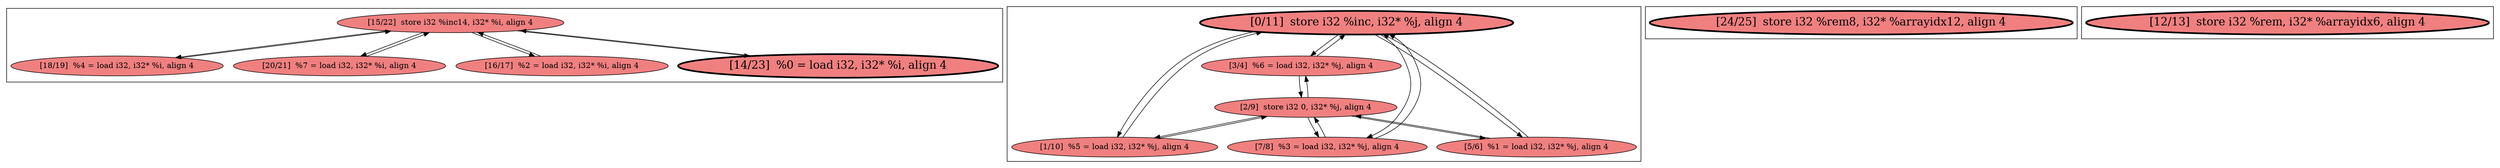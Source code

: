 
digraph G {



node232->node229 [ ]
node228->node232 [ ]
node232->node228 [ ]
node230->node232 [ ]
node224->node221 [ ]
node221->node224 [ ]
node225->node224 [ ]
node224->node220 [ ]
node224->node225 [ ]
node223->node222 [ ]
node222->node224 [ ]
node223->node221 [ ]
node221->node223 [ ]
node224->node222 [ ]
node220->node223 [ ]
node232->node230 [ ]
node231->node232 [ ]
node223->node220 [ ]
node229->node232 [ ]
node220->node224 [ ]
node225->node223 [ ]
node223->node225 [ ]
node222->node223 [ ]
node232->node231 [ ]


subgraph cluster3 {


node230 [fillcolor=lightcoral,label="[16/17]  %2 = load i32, i32* %i, align 4",shape=ellipse,style=filled ]
node232 [fillcolor=lightcoral,label="[15/22]  store i32 %inc14, i32* %i, align 4",shape=ellipse,style=filled ]
node231 [penwidth=3.0,fontsize=20,fillcolor=lightcoral,label="[14/23]  %0 = load i32, i32* %i, align 4",shape=ellipse,style=filled ]
node228 [fillcolor=lightcoral,label="[20/21]  %7 = load i32, i32* %i, align 4",shape=ellipse,style=filled ]
node229 [fillcolor=lightcoral,label="[18/19]  %4 = load i32, i32* %i, align 4",shape=ellipse,style=filled ]



}

subgraph cluster2 {


node227 [penwidth=3.0,fontsize=20,fillcolor=lightcoral,label="[24/25]  store i32 %rem8, i32* %arrayidx12, align 4",shape=ellipse,style=filled ]



}

subgraph cluster0 {


node225 [fillcolor=lightcoral,label="[1/10]  %5 = load i32, i32* %j, align 4",shape=ellipse,style=filled ]
node222 [fillcolor=lightcoral,label="[5/6]  %1 = load i32, i32* %j, align 4",shape=ellipse,style=filled ]
node223 [fillcolor=lightcoral,label="[2/9]  store i32 0, i32* %j, align 4",shape=ellipse,style=filled ]
node220 [fillcolor=lightcoral,label="[7/8]  %3 = load i32, i32* %j, align 4",shape=ellipse,style=filled ]
node224 [penwidth=3.0,fontsize=20,fillcolor=lightcoral,label="[0/11]  store i32 %inc, i32* %j, align 4",shape=ellipse,style=filled ]
node221 [fillcolor=lightcoral,label="[3/4]  %6 = load i32, i32* %j, align 4",shape=ellipse,style=filled ]



}

subgraph cluster1 {


node226 [penwidth=3.0,fontsize=20,fillcolor=lightcoral,label="[12/13]  store i32 %rem, i32* %arrayidx6, align 4",shape=ellipse,style=filled ]



}

}
